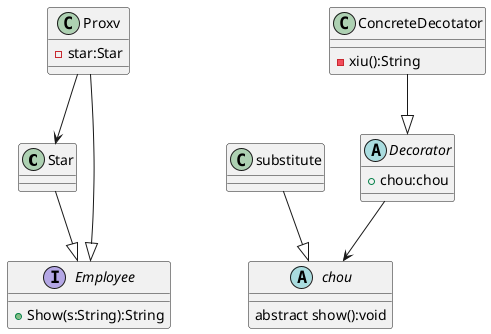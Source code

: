 @startuml
'https://plantuml.com/class-diagram

class Star
class Proxv{
-star:Star
}

interface Employee{
+Show(s:String):String
}

Star--|>Employee
Proxv--|>Employee
Proxv-->Star

class substitute

abstract chou{
abstract show():void
}
substitute--|>chou

abstract class Decorator{
+ chou:chou
}

class ConcreteDecotator{
-xiu():String
}

ConcreteDecotator--|>Decorator
Decorator-->chou



@enduml